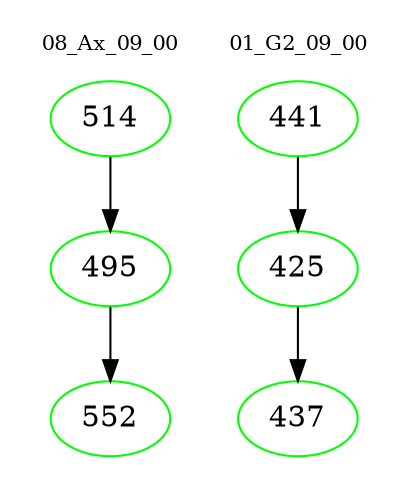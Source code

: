digraph{
subgraph cluster_0 {
color = white
label = "08_Ax_09_00";
fontsize=10;
T0_514 [label="514", color="green"]
T0_514 -> T0_495 [color="black"]
T0_495 [label="495", color="green"]
T0_495 -> T0_552 [color="black"]
T0_552 [label="552", color="green"]
}
subgraph cluster_1 {
color = white
label = "01_G2_09_00";
fontsize=10;
T1_441 [label="441", color="green"]
T1_441 -> T1_425 [color="black"]
T1_425 [label="425", color="green"]
T1_425 -> T1_437 [color="black"]
T1_437 [label="437", color="green"]
}
}
